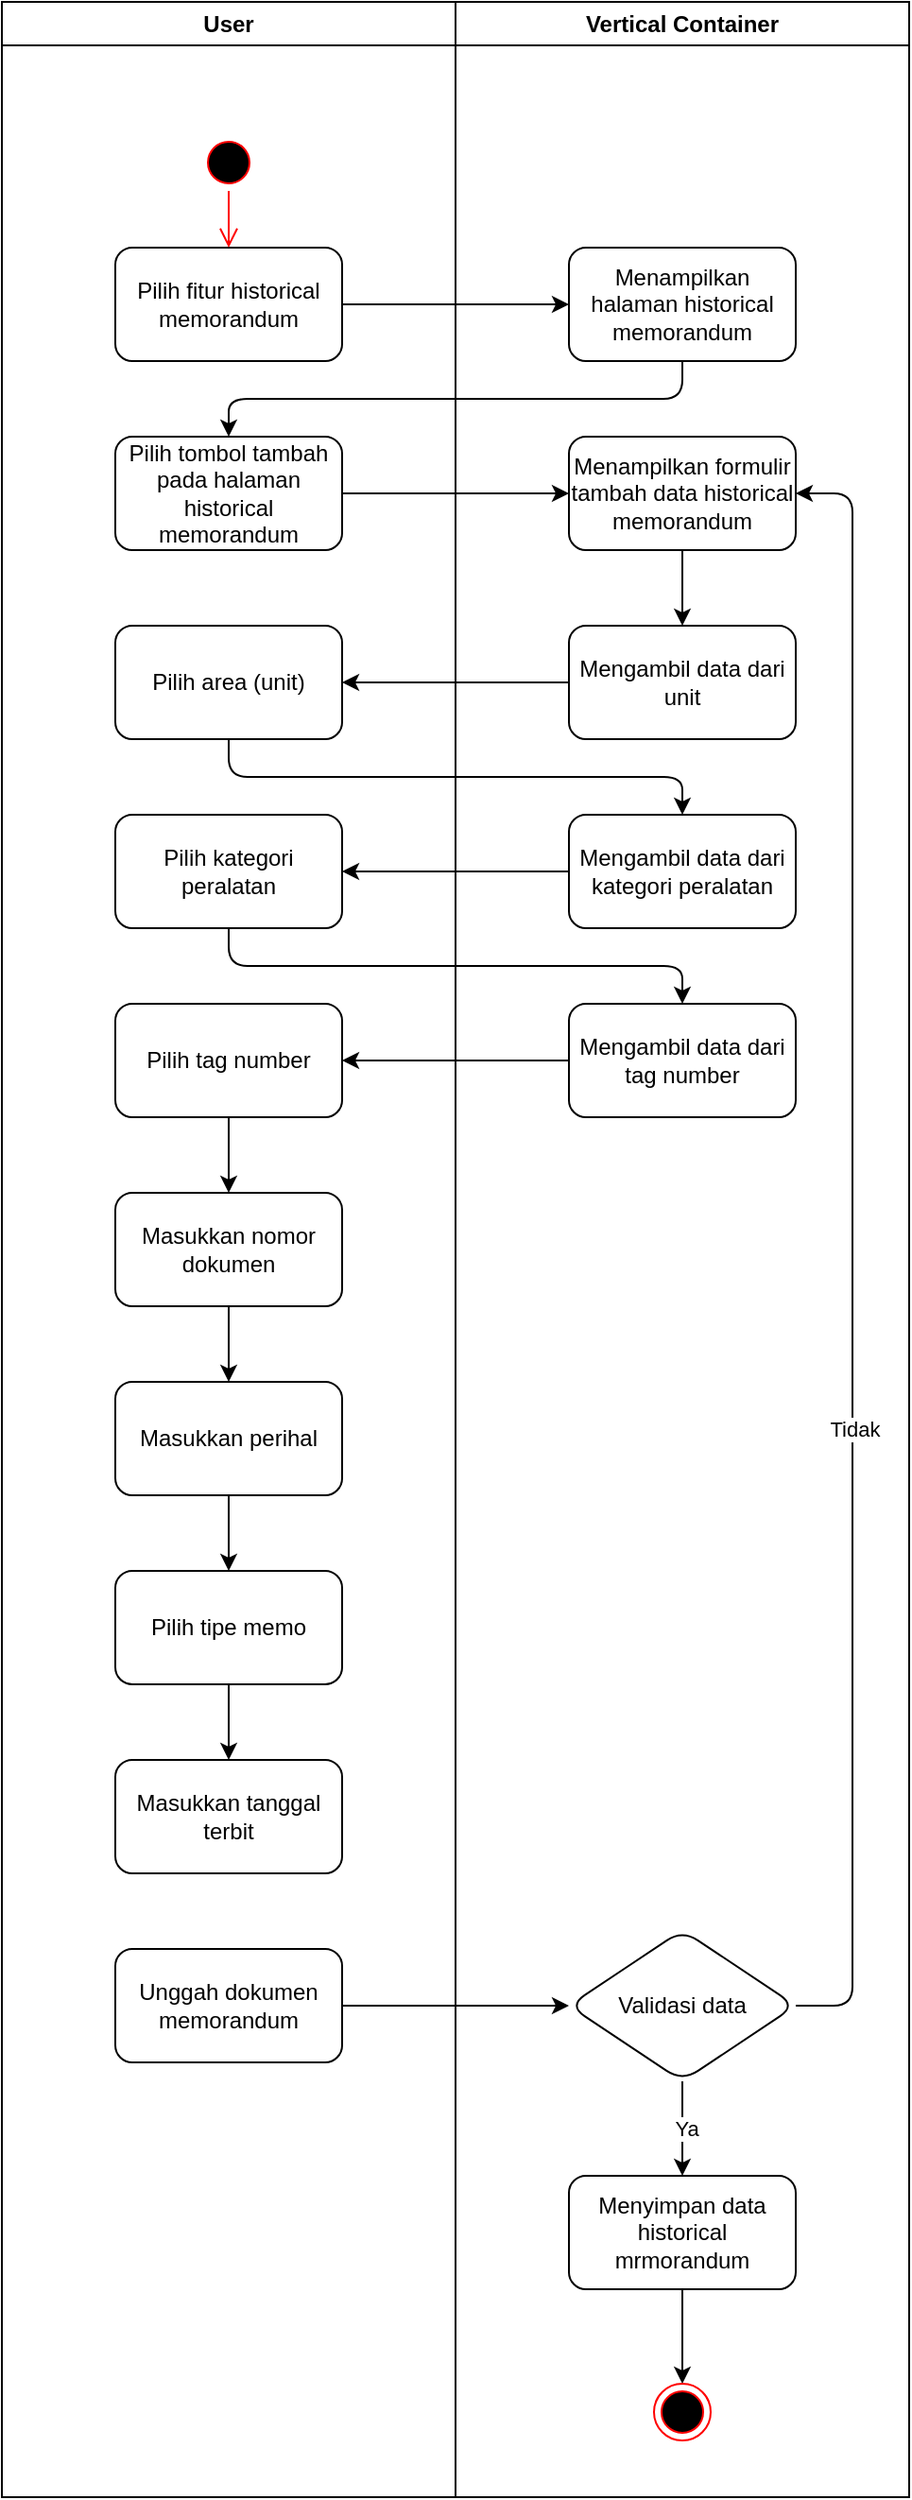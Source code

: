 <mxfile>
    <diagram id="6TcBgDFDXo3ru1VAjFKs" name="Page-1">
        <mxGraphModel dx="1949" dy="807" grid="1" gridSize="10" guides="1" tooltips="1" connect="1" arrows="1" fold="1" page="1" pageScale="1" pageWidth="850" pageHeight="1100" math="0" shadow="0">
            <root>
                <mxCell id="0"/>
                <mxCell id="1" parent="0"/>
                <mxCell id="2" value="User" style="swimlane;whiteSpace=wrap;html=1;" parent="1" vertex="1">
                    <mxGeometry x="80" y="80" width="240" height="1320" as="geometry"/>
                </mxCell>
                <mxCell id="4" value="Pilih fitur historical memorandum" style="rounded=1;whiteSpace=wrap;html=1;" parent="2" vertex="1">
                    <mxGeometry x="60" y="130" width="120" height="60" as="geometry"/>
                </mxCell>
                <mxCell id="5" value="" style="ellipse;html=1;shape=startState;fillColor=#000000;strokeColor=#ff0000;" parent="2" vertex="1">
                    <mxGeometry x="105" y="70" width="30" height="30" as="geometry"/>
                </mxCell>
                <mxCell id="6" value="" style="edgeStyle=orthogonalEdgeStyle;html=1;verticalAlign=bottom;endArrow=open;endSize=8;strokeColor=#ff0000;entryX=0.5;entryY=0;entryDx=0;entryDy=0;" parent="2" source="5" target="4" edge="1">
                    <mxGeometry relative="1" as="geometry">
                        <mxPoint x="120" y="160" as="targetPoint"/>
                    </mxGeometry>
                </mxCell>
                <mxCell id="9" value="&lt;span style=&quot;color: rgb(0, 0, 0);&quot;&gt;Pilih tombol tambah pada halaman historical memorandum&lt;/span&gt;" style="rounded=1;whiteSpace=wrap;html=1;" parent="2" vertex="1">
                    <mxGeometry x="60" y="230" width="120" height="60" as="geometry"/>
                </mxCell>
                <mxCell id="13" value="&lt;span style=&quot;color: rgb(0, 0, 0);&quot;&gt;Pilih area (unit)&lt;/span&gt;" style="rounded=1;whiteSpace=wrap;html=1;" parent="2" vertex="1">
                    <mxGeometry x="60" y="330" width="120" height="60" as="geometry"/>
                </mxCell>
                <mxCell id="15" value="&lt;span style=&quot;color: rgb(0, 0, 0);&quot;&gt;Pilih kategori peralatan&lt;/span&gt;" style="rounded=1;whiteSpace=wrap;html=1;" parent="2" vertex="1">
                    <mxGeometry x="60" y="430" width="120" height="60" as="geometry"/>
                </mxCell>
                <mxCell id="38" value="" style="edgeStyle=none;html=1;" parent="2" source="17" target="21" edge="1">
                    <mxGeometry relative="1" as="geometry"/>
                </mxCell>
                <mxCell id="17" value="Pilih tag number" style="rounded=1;whiteSpace=wrap;html=1;" parent="2" vertex="1">
                    <mxGeometry x="60" y="530" width="120" height="60" as="geometry"/>
                </mxCell>
                <mxCell id="41" value="" style="edgeStyle=none;html=1;" parent="2" source="21" target="40" edge="1">
                    <mxGeometry relative="1" as="geometry"/>
                </mxCell>
                <mxCell id="21" value="Masukkan nomor dokumen" style="rounded=1;whiteSpace=wrap;html=1;" parent="2" vertex="1">
                    <mxGeometry x="60" y="630" width="120" height="60" as="geometry"/>
                </mxCell>
                <mxCell id="25" value="Unggah dokumen memorandum" style="rounded=1;whiteSpace=wrap;html=1;" parent="2" vertex="1">
                    <mxGeometry x="60" y="1030" width="120" height="60" as="geometry"/>
                </mxCell>
                <mxCell id="44" value="" style="edgeStyle=none;html=1;" parent="2" source="40" target="43" edge="1">
                    <mxGeometry relative="1" as="geometry"/>
                </mxCell>
                <mxCell id="40" value="Masukkan perihal" style="rounded=1;whiteSpace=wrap;html=1;" parent="2" vertex="1">
                    <mxGeometry x="60" y="730" width="120" height="60" as="geometry"/>
                </mxCell>
                <mxCell id="46" value="" style="edgeStyle=none;html=1;" parent="2" source="43" target="45" edge="1">
                    <mxGeometry relative="1" as="geometry"/>
                </mxCell>
                <mxCell id="43" value="Pilih tipe memo" style="rounded=1;whiteSpace=wrap;html=1;" parent="2" vertex="1">
                    <mxGeometry x="60" y="830" width="120" height="60" as="geometry"/>
                </mxCell>
                <mxCell id="45" value="Masukkan tanggal terbit" style="rounded=1;whiteSpace=wrap;html=1;" parent="2" vertex="1">
                    <mxGeometry x="60" y="930" width="120" height="60" as="geometry"/>
                </mxCell>
                <mxCell id="3" value="Vertical Container" style="swimlane;whiteSpace=wrap;html=1;" parent="1" vertex="1">
                    <mxGeometry x="320" y="80" width="240" height="1320" as="geometry"/>
                </mxCell>
                <mxCell id="7" value="&lt;span style=&quot;color: rgb(0, 0, 0);&quot;&gt;Menampilkan halaman historical memorandum&lt;/span&gt;" style="rounded=1;whiteSpace=wrap;html=1;" parent="3" vertex="1">
                    <mxGeometry x="60" y="130" width="120" height="60" as="geometry"/>
                </mxCell>
                <mxCell id="36" value="" style="edgeStyle=none;html=1;" parent="3" source="11" target="19" edge="1">
                    <mxGeometry relative="1" as="geometry"/>
                </mxCell>
                <mxCell id="11" value="&lt;span style=&quot;color: rgb(0, 0, 0);&quot;&gt;Menampilkan formulir tambah data historical memorandum&lt;/span&gt;" style="rounded=1;whiteSpace=wrap;html=1;" parent="3" vertex="1">
                    <mxGeometry x="60" y="230" width="120" height="60" as="geometry"/>
                </mxCell>
                <mxCell id="19" value="Mengambil data dari unit" style="rounded=1;whiteSpace=wrap;html=1;" parent="3" vertex="1">
                    <mxGeometry x="60" y="330" width="120" height="60" as="geometry"/>
                </mxCell>
                <mxCell id="29" style="edgeStyle=none;html=1;exitX=1;exitY=0.5;exitDx=0;exitDy=0;entryX=1;entryY=0.5;entryDx=0;entryDy=0;" parent="3" source="27" target="11" edge="1">
                    <mxGeometry relative="1" as="geometry">
                        <Array as="points">
                            <mxPoint x="210" y="1060"/>
                            <mxPoint x="210" y="260"/>
                        </Array>
                    </mxGeometry>
                </mxCell>
                <mxCell id="54" value="Tidak" style="edgeLabel;html=1;align=center;verticalAlign=middle;resizable=0;points=[];" vertex="1" connectable="0" parent="29">
                    <mxGeometry x="-0.22" y="-1" relative="1" as="geometry">
                        <mxPoint as="offset"/>
                    </mxGeometry>
                </mxCell>
                <mxCell id="32" value="" style="edgeStyle=none;html=1;" parent="3" source="27" target="31" edge="1">
                    <mxGeometry relative="1" as="geometry"/>
                </mxCell>
                <mxCell id="53" value="Ya" style="edgeLabel;html=1;align=center;verticalAlign=middle;resizable=0;points=[];" vertex="1" connectable="0" parent="32">
                    <mxGeometry x="-0.02" y="2" relative="1" as="geometry">
                        <mxPoint as="offset"/>
                    </mxGeometry>
                </mxCell>
                <mxCell id="27" value="Validasi data" style="rhombus;whiteSpace=wrap;html=1;rounded=1;" parent="3" vertex="1">
                    <mxGeometry x="60" y="1020" width="120" height="80" as="geometry"/>
                </mxCell>
                <mxCell id="35" value="" style="edgeStyle=none;html=1;" parent="3" source="31" target="34" edge="1">
                    <mxGeometry relative="1" as="geometry"/>
                </mxCell>
                <mxCell id="31" value="Menyimpan data historical mrmorandum" style="rounded=1;whiteSpace=wrap;html=1;" parent="3" vertex="1">
                    <mxGeometry x="60" y="1150" width="120" height="60" as="geometry"/>
                </mxCell>
                <mxCell id="34" value="" style="ellipse;html=1;shape=endState;fillColor=#000000;strokeColor=#ff0000;" parent="3" vertex="1">
                    <mxGeometry x="105" y="1260" width="30" height="30" as="geometry"/>
                </mxCell>
                <mxCell id="47" value="Mengambil data dari kategori peralatan" style="rounded=1;whiteSpace=wrap;html=1;" vertex="1" parent="3">
                    <mxGeometry x="60" y="430" width="120" height="60" as="geometry"/>
                </mxCell>
                <mxCell id="50" value="Mengambil data dari tag number" style="rounded=1;whiteSpace=wrap;html=1;" vertex="1" parent="3">
                    <mxGeometry x="60" y="530" width="120" height="60" as="geometry"/>
                </mxCell>
                <mxCell id="8" value="" style="edgeStyle=none;html=1;" parent="1" source="4" target="7" edge="1">
                    <mxGeometry relative="1" as="geometry"/>
                </mxCell>
                <mxCell id="10" value="" style="edgeStyle=none;html=1;exitX=0.5;exitY=1;exitDx=0;exitDy=0;entryX=0.5;entryY=0;entryDx=0;entryDy=0;" parent="1" source="7" target="9" edge="1">
                    <mxGeometry relative="1" as="geometry">
                        <Array as="points">
                            <mxPoint x="440" y="290"/>
                            <mxPoint x="200" y="290"/>
                        </Array>
                    </mxGeometry>
                </mxCell>
                <mxCell id="12" value="" style="edgeStyle=none;html=1;" parent="1" source="9" target="11" edge="1">
                    <mxGeometry relative="1" as="geometry"/>
                </mxCell>
                <mxCell id="28" value="" style="edgeStyle=none;html=1;" parent="1" source="25" target="27" edge="1">
                    <mxGeometry relative="1" as="geometry"/>
                </mxCell>
                <mxCell id="37" style="edgeStyle=none;html=1;" parent="1" source="19" target="13" edge="1">
                    <mxGeometry relative="1" as="geometry"/>
                </mxCell>
                <mxCell id="16" value="" style="edgeStyle=none;html=1;entryX=0.5;entryY=0;entryDx=0;entryDy=0;exitX=0.5;exitY=1;exitDx=0;exitDy=0;" parent="1" source="13" target="47" edge="1">
                    <mxGeometry relative="1" as="geometry">
                        <Array as="points">
                            <mxPoint x="200" y="490"/>
                            <mxPoint x="440" y="490"/>
                        </Array>
                    </mxGeometry>
                </mxCell>
                <mxCell id="49" style="edgeStyle=none;html=1;exitX=0;exitY=0.5;exitDx=0;exitDy=0;" edge="1" parent="1" source="47" target="15">
                    <mxGeometry relative="1" as="geometry"/>
                </mxCell>
                <mxCell id="39" value="" style="edgeStyle=none;html=1;entryX=0.5;entryY=0;entryDx=0;entryDy=0;exitX=0.5;exitY=1;exitDx=0;exitDy=0;" parent="1" source="15" target="50" edge="1">
                    <mxGeometry relative="1" as="geometry">
                        <Array as="points">
                            <mxPoint x="200" y="590"/>
                            <mxPoint x="440" y="590"/>
                        </Array>
                    </mxGeometry>
                </mxCell>
                <mxCell id="52" style="edgeStyle=none;html=1;exitX=0;exitY=0.5;exitDx=0;exitDy=0;" edge="1" parent="1" source="50" target="17">
                    <mxGeometry relative="1" as="geometry"/>
                </mxCell>
            </root>
        </mxGraphModel>
    </diagram>
</mxfile>